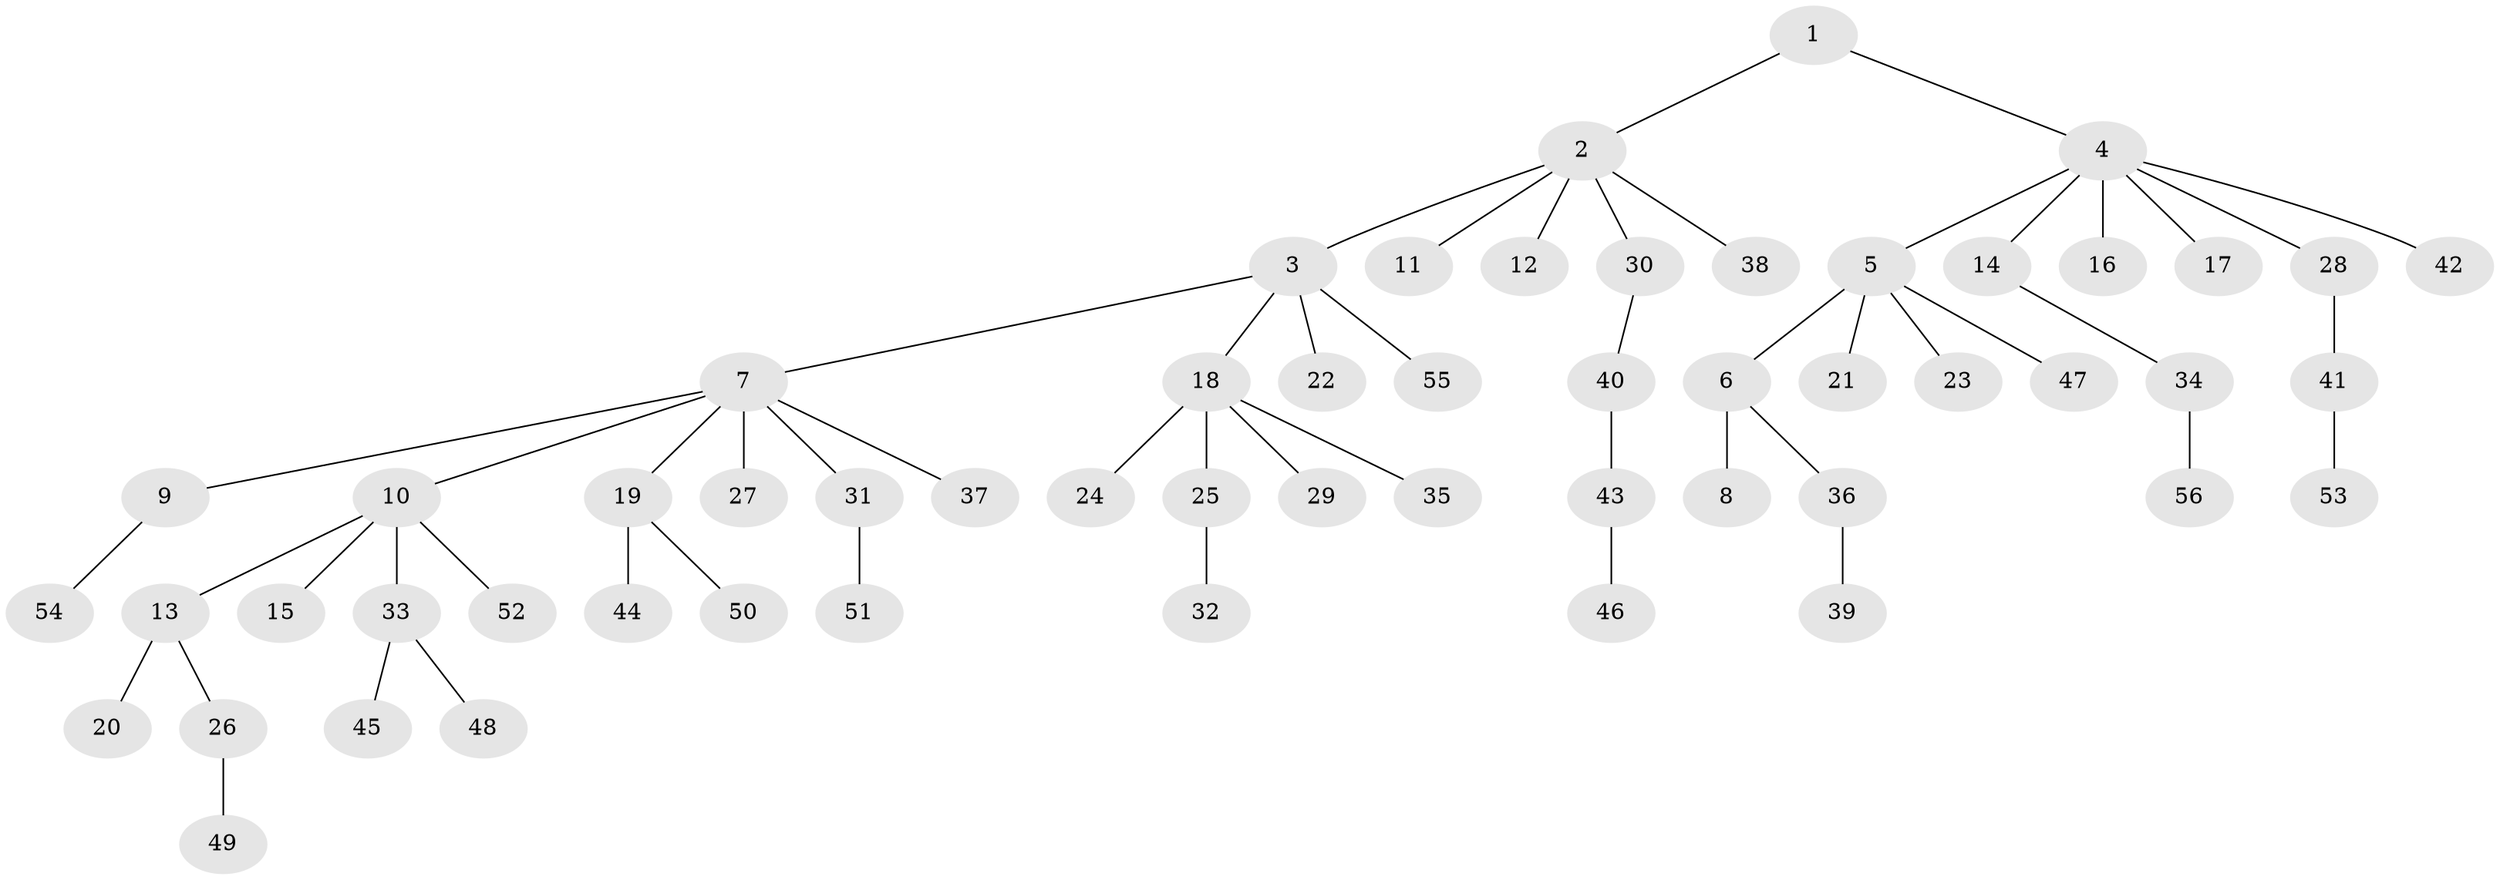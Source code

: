 // coarse degree distribution, {6: 0.06060606060606061, 5: 0.030303030303030304, 3: 0.09090909090909091, 8: 0.030303030303030304, 1: 0.6666666666666666, 2: 0.12121212121212122}
// Generated by graph-tools (version 1.1) at 2025/19/03/04/25 18:19:05]
// undirected, 56 vertices, 55 edges
graph export_dot {
graph [start="1"]
  node [color=gray90,style=filled];
  1;
  2;
  3;
  4;
  5;
  6;
  7;
  8;
  9;
  10;
  11;
  12;
  13;
  14;
  15;
  16;
  17;
  18;
  19;
  20;
  21;
  22;
  23;
  24;
  25;
  26;
  27;
  28;
  29;
  30;
  31;
  32;
  33;
  34;
  35;
  36;
  37;
  38;
  39;
  40;
  41;
  42;
  43;
  44;
  45;
  46;
  47;
  48;
  49;
  50;
  51;
  52;
  53;
  54;
  55;
  56;
  1 -- 2;
  1 -- 4;
  2 -- 3;
  2 -- 11;
  2 -- 12;
  2 -- 30;
  2 -- 38;
  3 -- 7;
  3 -- 18;
  3 -- 22;
  3 -- 55;
  4 -- 5;
  4 -- 14;
  4 -- 16;
  4 -- 17;
  4 -- 28;
  4 -- 42;
  5 -- 6;
  5 -- 21;
  5 -- 23;
  5 -- 47;
  6 -- 8;
  6 -- 36;
  7 -- 9;
  7 -- 10;
  7 -- 19;
  7 -- 27;
  7 -- 31;
  7 -- 37;
  9 -- 54;
  10 -- 13;
  10 -- 15;
  10 -- 33;
  10 -- 52;
  13 -- 20;
  13 -- 26;
  14 -- 34;
  18 -- 24;
  18 -- 25;
  18 -- 29;
  18 -- 35;
  19 -- 44;
  19 -- 50;
  25 -- 32;
  26 -- 49;
  28 -- 41;
  30 -- 40;
  31 -- 51;
  33 -- 45;
  33 -- 48;
  34 -- 56;
  36 -- 39;
  40 -- 43;
  41 -- 53;
  43 -- 46;
}
